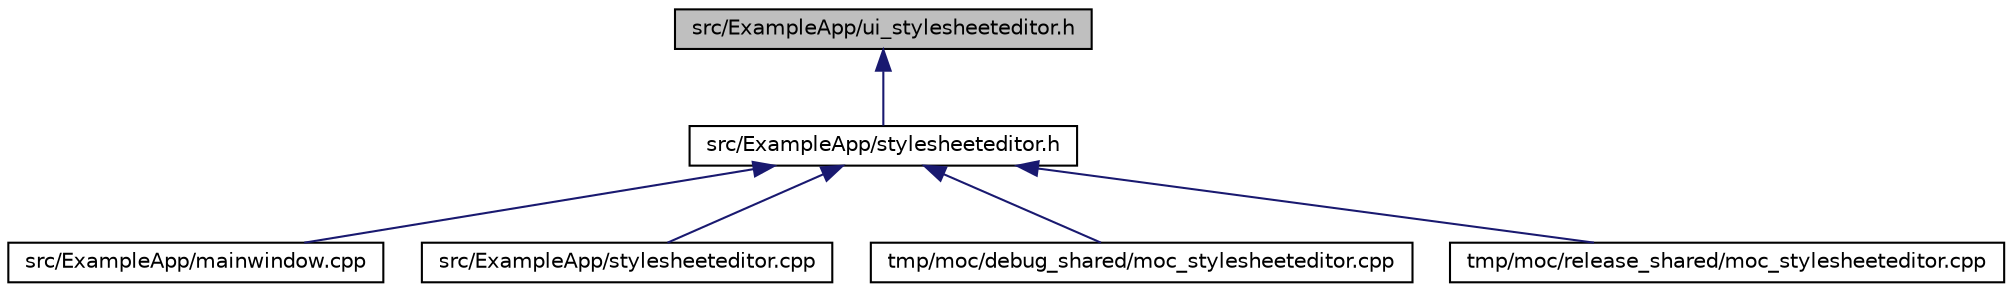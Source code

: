digraph G
{
  edge [fontname="Helvetica",fontsize="10",labelfontname="Helvetica",labelfontsize="10"];
  node [fontname="Helvetica",fontsize="10",shape=record];
  Node1 [label="src/ExampleApp/ui_stylesheeteditor.h",height=0.2,width=0.4,color="black", fillcolor="grey75", style="filled" fontcolor="black"];
  Node1 -> Node2 [dir="back",color="midnightblue",fontsize="10",style="solid",fontname="Helvetica"];
  Node2 [label="src/ExampleApp/stylesheeteditor.h",height=0.2,width=0.4,color="black", fillcolor="white", style="filled",URL="$stylesheeteditor_8h.html"];
  Node2 -> Node3 [dir="back",color="midnightblue",fontsize="10",style="solid",fontname="Helvetica"];
  Node3 [label="src/ExampleApp/mainwindow.cpp",height=0.2,width=0.4,color="black", fillcolor="white", style="filled",URL="$mainwindow_8cpp.html"];
  Node2 -> Node4 [dir="back",color="midnightblue",fontsize="10",style="solid",fontname="Helvetica"];
  Node4 [label="src/ExampleApp/stylesheeteditor.cpp",height=0.2,width=0.4,color="black", fillcolor="white", style="filled",URL="$stylesheeteditor_8cpp.html"];
  Node2 -> Node5 [dir="back",color="midnightblue",fontsize="10",style="solid",fontname="Helvetica"];
  Node5 [label="tmp/moc/debug_shared/moc_stylesheeteditor.cpp",height=0.2,width=0.4,color="black", fillcolor="white", style="filled",URL="$debug__shared_2moc__stylesheeteditor_8cpp.html"];
  Node2 -> Node6 [dir="back",color="midnightblue",fontsize="10",style="solid",fontname="Helvetica"];
  Node6 [label="tmp/moc/release_shared/moc_stylesheeteditor.cpp",height=0.2,width=0.4,color="black", fillcolor="white", style="filled",URL="$release__shared_2moc__stylesheeteditor_8cpp.html"];
}
